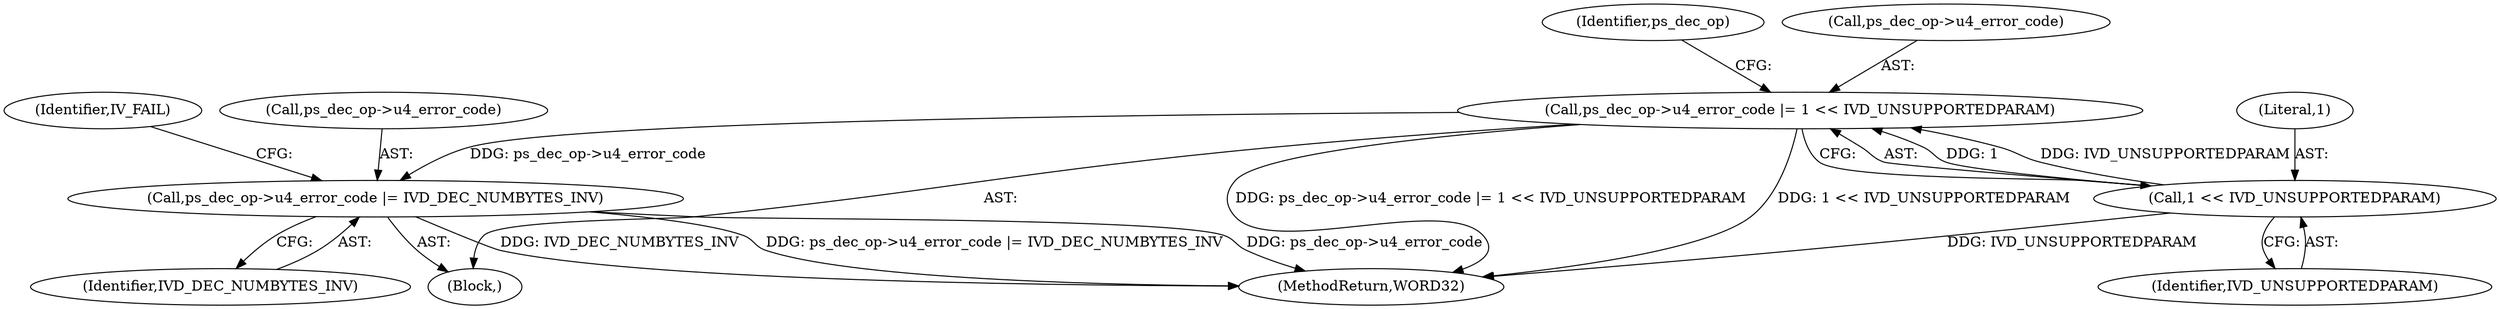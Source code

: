 digraph "0_Android_494561291a503840f385fbcd11d9bc5f4dc502b8@pointer" {
"1000304" [label="(Call,ps_dec_op->u4_error_code |= IVD_DEC_NUMBYTES_INV)"];
"1000297" [label="(Call,ps_dec_op->u4_error_code |= 1 << IVD_UNSUPPORTEDPARAM)"];
"1000301" [label="(Call,1 << IVD_UNSUPPORTEDPARAM)"];
"1000297" [label="(Call,ps_dec_op->u4_error_code |= 1 << IVD_UNSUPPORTEDPARAM)"];
"1000296" [label="(Block,)"];
"1000310" [label="(Identifier,IV_FAIL)"];
"1000306" [label="(Identifier,ps_dec_op)"];
"1002226" [label="(MethodReturn,WORD32)"];
"1000305" [label="(Call,ps_dec_op->u4_error_code)"];
"1000304" [label="(Call,ps_dec_op->u4_error_code |= IVD_DEC_NUMBYTES_INV)"];
"1000302" [label="(Literal,1)"];
"1000303" [label="(Identifier,IVD_UNSUPPORTEDPARAM)"];
"1000298" [label="(Call,ps_dec_op->u4_error_code)"];
"1000301" [label="(Call,1 << IVD_UNSUPPORTEDPARAM)"];
"1000308" [label="(Identifier,IVD_DEC_NUMBYTES_INV)"];
"1000304" -> "1000296"  [label="AST: "];
"1000304" -> "1000308"  [label="CFG: "];
"1000305" -> "1000304"  [label="AST: "];
"1000308" -> "1000304"  [label="AST: "];
"1000310" -> "1000304"  [label="CFG: "];
"1000304" -> "1002226"  [label="DDG: ps_dec_op->u4_error_code |= IVD_DEC_NUMBYTES_INV"];
"1000304" -> "1002226"  [label="DDG: ps_dec_op->u4_error_code"];
"1000304" -> "1002226"  [label="DDG: IVD_DEC_NUMBYTES_INV"];
"1000297" -> "1000304"  [label="DDG: ps_dec_op->u4_error_code"];
"1000297" -> "1000296"  [label="AST: "];
"1000297" -> "1000301"  [label="CFG: "];
"1000298" -> "1000297"  [label="AST: "];
"1000301" -> "1000297"  [label="AST: "];
"1000306" -> "1000297"  [label="CFG: "];
"1000297" -> "1002226"  [label="DDG: 1 << IVD_UNSUPPORTEDPARAM"];
"1000297" -> "1002226"  [label="DDG: ps_dec_op->u4_error_code |= 1 << IVD_UNSUPPORTEDPARAM"];
"1000301" -> "1000297"  [label="DDG: 1"];
"1000301" -> "1000297"  [label="DDG: IVD_UNSUPPORTEDPARAM"];
"1000301" -> "1000303"  [label="CFG: "];
"1000302" -> "1000301"  [label="AST: "];
"1000303" -> "1000301"  [label="AST: "];
"1000301" -> "1002226"  [label="DDG: IVD_UNSUPPORTEDPARAM"];
}
